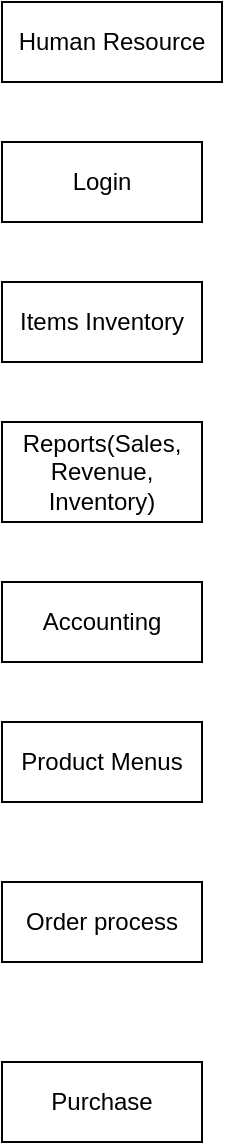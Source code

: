 <mxfile version="14.5.1" type="device" pages="3"><diagram id="jn1YizG9bdWuf0WPZqq0" name="High Level Overview"><mxGraphModel dx="1102" dy="642" grid="1" gridSize="10" guides="1" tooltips="1" connect="1" arrows="1" fold="1" page="1" pageScale="1" pageWidth="850" pageHeight="1100" math="0" shadow="0"><root><mxCell id="0"/><mxCell id="1" parent="0"/><mxCell id="S8T5l-J-ne9e-UQGdKeb-5" value="Login" style="whiteSpace=wrap;html=1;align=center;" parent="1" vertex="1"><mxGeometry x="30" y="100" width="100" height="40" as="geometry"/></mxCell><mxCell id="S8T5l-J-ne9e-UQGdKeb-7" value="Product Menus&lt;span style=&quot;color: rgba(0 , 0 , 0 , 0) ; font-family: monospace ; font-size: 0px&quot;&gt;%3CmxGraphModel%3E%3Croot%3E%3CmxCell%20id%3D%220%22%2F%3E%3CmxCell%20id%3D%221%22%20parent%3D%220%22%2F%3E%3CmxCell%20id%3D%222%22%20value%3D%22Entity%22%20style%3D%22whiteSpace%3Dwrap%3Bhtml%3D1%3Balign%3Dcenter%3B%22%20vertex%3D%221%22%20parent%3D%221%22%3E%3CmxGeometry%20x%3D%22160%22%20y%3D%2250%22%20width%3D%22100%22%20height%3D%2240%22%20as%3D%22geometry%22%2F%3E%3C%2FmxCell%3E%3C%2Froot%3E%3C%2FmxGraphModel%3E&lt;/span&gt;" style="whiteSpace=wrap;html=1;align=center;" parent="1" vertex="1"><mxGeometry x="30" y="390" width="100" height="40" as="geometry"/></mxCell><mxCell id="S8T5l-J-ne9e-UQGdKeb-8" value="Order process" style="whiteSpace=wrap;html=1;align=center;" parent="1" vertex="1"><mxGeometry x="30" y="470" width="100" height="40" as="geometry"/></mxCell><mxCell id="S8T5l-J-ne9e-UQGdKeb-9" value="Purchase" style="whiteSpace=wrap;html=1;align=center;" parent="1" vertex="1"><mxGeometry x="30" y="560" width="100" height="40" as="geometry"/></mxCell><mxCell id="S8T5l-J-ne9e-UQGdKeb-10" value="Items Inventory" style="whiteSpace=wrap;html=1;align=center;" parent="1" vertex="1"><mxGeometry x="30" y="170" width="100" height="40" as="geometry"/></mxCell><mxCell id="S8T5l-J-ne9e-UQGdKeb-12" value="Reports(Sales, Revenue, Inventory)" style="whiteSpace=wrap;html=1;align=center;" parent="1" vertex="1"><mxGeometry x="30" y="240" width="100" height="50" as="geometry"/></mxCell><mxCell id="S8T5l-J-ne9e-UQGdKeb-13" value="Accounting" style="whiteSpace=wrap;html=1;align=center;" parent="1" vertex="1"><mxGeometry x="30" y="320" width="100" height="40" as="geometry"/></mxCell><mxCell id="DGaHNpLO1GElxZMcoKy5-16" value="Human Resource" style="whiteSpace=wrap;html=1;align=center;" parent="1" vertex="1"><mxGeometry x="30" y="30" width="110" height="40" as="geometry"/></mxCell></root></mxGraphModel></diagram><diagram id="ZUBZuNWcGEbCnwZ9lhUk" name="Low Level Overview"><mxGraphModel dx="1102" dy="642" grid="1" gridSize="10" guides="1" tooltips="1" connect="1" arrows="1" fold="1" page="1" pageScale="1" pageWidth="850" pageHeight="1100" math="0" shadow="0"><root><mxCell id="EA78NRiFRMhk_gJgTgsy-0"/><mxCell id="EA78NRiFRMhk_gJgTgsy-1" parent="EA78NRiFRMhk_gJgTgsy-0"/><mxCell id="pHRF6N3uN4iNJU30HFQg-0" value="" style="rounded=1;absoluteArcSize=1;html=1;arcSize=10;" vertex="1" parent="EA78NRiFRMhk_gJgTgsy-1"><mxGeometry x="30" y="10" width="230" height="70" as="geometry"/></mxCell><mxCell id="pHRF6N3uN4iNJU30HFQg-1" value="Login" style="html=1;shape=mxgraph.er.anchor;whiteSpace=wrap;fontStyle=1" vertex="1" parent="pHRF6N3uN4iNJU30HFQg-0"><mxGeometry width="82.143" height="70" as="geometry"/></mxCell><mxCell id="pHRF6N3uN4iNJU30HFQg-2" value="Accounts" style="rounded=1;absoluteArcSize=1;html=1;arcSize=10;whiteSpace=wrap;points=[];strokeColor=inherit;fillColor=inherit;" vertex="1" parent="pHRF6N3uN4iNJU30HFQg-0"><mxGeometry x="75.141" y="3.5" width="64.222" height="63" as="geometry"/></mxCell><mxCell id="pHRF6N3uN4iNJU30HFQg-3" value="Dashboard" style="rounded=1;absoluteArcSize=1;html=1;arcSize=10;whiteSpace=wrap;points=[];strokeColor=inherit;fillColor=inherit;" vertex="1" parent="pHRF6N3uN4iNJU30HFQg-0"><mxGeometry x="151.818" y="3.5" width="73.182" height="63" as="geometry"/></mxCell><mxCell id="pHRF6N3uN4iNJU30HFQg-4" value="Purchase" style="whiteSpace=wrap;html=1;align=center;" vertex="1" parent="EA78NRiFRMhk_gJgTgsy-1"><mxGeometry x="30" y="477" width="100" height="40" as="geometry"/></mxCell><mxCell id="pHRF6N3uN4iNJU30HFQg-5" value="Items Inventory" style="whiteSpace=wrap;html=1;align=center;" vertex="1" parent="EA78NRiFRMhk_gJgTgsy-1"><mxGeometry x="30" y="110" width="100" height="40" as="geometry"/></mxCell><mxCell id="pHRF6N3uN4iNJU30HFQg-6" value="Reports(Sales, Revenue, Inventory)" style="whiteSpace=wrap;html=1;align=center;" vertex="1" parent="EA78NRiFRMhk_gJgTgsy-1"><mxGeometry x="30" y="188" width="100" height="50" as="geometry"/></mxCell><mxCell id="pHRF6N3uN4iNJU30HFQg-7" value="Accounting" style="whiteSpace=wrap;html=1;align=center;" vertex="1" parent="EA78NRiFRMhk_gJgTgsy-1"><mxGeometry x="30" y="260" width="100" height="40" as="geometry"/></mxCell><mxCell id="pHRF6N3uN4iNJU30HFQg-8" value="Product Menus&lt;span style=&quot;color: rgba(0 , 0 , 0 , 0) ; font-family: monospace ; font-size: 0px&quot;&gt;%3CmxGraphModel%3E%3Croot%3E%3CmxCell%20id%3D%220%22%2F%3E%3CmxCell%20id%3D%221%22%20parent%3D%220%22%2F%3E%3CmxCell%20id%3D%222%22%20value%3D%22Entity%22%20style%3D%22whiteSpace%3Dwrap%3Bhtml%3D1%3Balign%3Dcenter%3B%22%20vertex%3D%221%22%20parent%3D%221%22%3E%3CmxGeometry%20x%3D%22160%22%20y%3D%2250%22%20width%3D%22100%22%20height%3D%2240%22%20as%3D%22geometry%22%2F%3E%3C%2FmxCell%3E%3C%2Froot%3E%3C%2FmxGraphModel%3E&lt;/span&gt;" style="whiteSpace=wrap;html=1;align=center;" vertex="1" parent="EA78NRiFRMhk_gJgTgsy-1"><mxGeometry x="30" y="332" width="100" height="40" as="geometry"/></mxCell><mxCell id="pHRF6N3uN4iNJU30HFQg-9" value="Order process" style="whiteSpace=wrap;html=1;align=center;" vertex="1" parent="EA78NRiFRMhk_gJgTgsy-1"><mxGeometry x="30" y="403" width="100" height="40" as="geometry"/></mxCell></root></mxGraphModel></diagram><diagram id="7a1e5lQtnqBApd_w9UaG" name="Entities"><mxGraphModel dx="1102" dy="642" grid="1" gridSize="10" guides="1" tooltips="1" connect="1" arrows="1" fold="1" page="1" pageScale="1" pageWidth="850" pageHeight="1100" math="0" shadow="0"><root><mxCell id="OzVk_5EcfsxWHR-n0hSw-0"/><mxCell id="OzVk_5EcfsxWHR-n0hSw-1" parent="OzVk_5EcfsxWHR-n0hSw-0"/><mxCell id="OzVk_5EcfsxWHR-n0hSw-2" value="Accounts" style="swimlane;fontStyle=0;childLayout=stackLayout;horizontal=1;startSize=26;horizontalStack=0;resizeParent=1;resizeParentMax=0;resizeLast=0;collapsible=1;marginBottom=0;align=center;fontSize=14;" parent="OzVk_5EcfsxWHR-n0hSw-1" vertex="1"><mxGeometry x="210" y="70" width="160" height="206" as="geometry"/></mxCell><mxCell id="OzVk_5EcfsxWHR-n0hSw-3" value="AccountId" style="text;strokeColor=none;fillColor=none;spacingLeft=4;spacingRight=4;overflow=hidden;rotatable=0;points=[[0,0.5],[1,0.5]];portConstraint=eastwest;fontSize=12;" parent="OzVk_5EcfsxWHR-n0hSw-2" vertex="1"><mxGeometry y="26" width="160" height="30" as="geometry"/></mxCell><mxCell id="OzVk_5EcfsxWHR-n0hSw-4" value="EmployeeId" style="text;strokeColor=none;fillColor=none;spacingLeft=4;spacingRight=4;overflow=hidden;rotatable=0;points=[[0,0.5],[1,0.5]];portConstraint=eastwest;fontSize=12;" parent="OzVk_5EcfsxWHR-n0hSw-2" vertex="1"><mxGeometry y="56" width="160" height="30" as="geometry"/></mxCell><mxCell id="OzVk_5EcfsxWHR-n0hSw-6" value="Username" style="text;strokeColor=none;fillColor=none;spacingLeft=4;spacingRight=4;overflow=hidden;rotatable=0;points=[[0,0.5],[1,0.5]];portConstraint=eastwest;fontSize=12;" parent="OzVk_5EcfsxWHR-n0hSw-2" vertex="1"><mxGeometry y="86" width="160" height="30" as="geometry"/></mxCell><mxCell id="OzVk_5EcfsxWHR-n0hSw-7" value="Password" style="text;strokeColor=none;fillColor=none;spacingLeft=4;spacingRight=4;overflow=hidden;rotatable=0;points=[[0,0.5],[1,0.5]];portConstraint=eastwest;fontSize=12;" parent="OzVk_5EcfsxWHR-n0hSw-2" vertex="1"><mxGeometry y="116" width="160" height="30" as="geometry"/></mxCell><mxCell id="OzVk_5EcfsxWHR-n0hSw-32" value="TypeId" style="text;strokeColor=none;fillColor=none;spacingLeft=4;spacingRight=4;overflow=hidden;rotatable=0;points=[[0,0.5],[1,0.5]];portConstraint=eastwest;fontSize=12;" parent="OzVk_5EcfsxWHR-n0hSw-2" vertex="1"><mxGeometry y="146" width="160" height="30" as="geometry"/></mxCell><mxCell id="OzVk_5EcfsxWHR-n0hSw-9" value="DateCreated" style="text;strokeColor=none;fillColor=none;spacingLeft=4;spacingRight=4;overflow=hidden;rotatable=0;points=[[0,0.5],[1,0.5]];portConstraint=eastwest;fontSize=12;" parent="OzVk_5EcfsxWHR-n0hSw-2" vertex="1"><mxGeometry y="176" width="160" height="30" as="geometry"/></mxCell><mxCell id="OzVk_5EcfsxWHR-n0hSw-17" value="Dashboard" style="swimlane;fontStyle=0;childLayout=stackLayout;horizontal=1;startSize=26;horizontalStack=0;resizeParent=1;resizeParentMax=0;resizeLast=0;collapsible=1;marginBottom=0;align=center;fontSize=14;" parent="OzVk_5EcfsxWHR-n0hSw-1" vertex="1"><mxGeometry x="425" y="70" width="160" height="116" as="geometry"/></mxCell><mxCell id="OzVk_5EcfsxWHR-n0hSw-18" value="Item 1" style="text;strokeColor=none;fillColor=none;spacingLeft=4;spacingRight=4;overflow=hidden;rotatable=0;points=[[0,0.5],[1,0.5]];portConstraint=eastwest;fontSize=12;" parent="OzVk_5EcfsxWHR-n0hSw-17" vertex="1"><mxGeometry y="26" width="160" height="30" as="geometry"/></mxCell><mxCell id="OzVk_5EcfsxWHR-n0hSw-19" value="Item 2" style="text;strokeColor=none;fillColor=none;spacingLeft=4;spacingRight=4;overflow=hidden;rotatable=0;points=[[0,0.5],[1,0.5]];portConstraint=eastwest;fontSize=12;" parent="OzVk_5EcfsxWHR-n0hSw-17" vertex="1"><mxGeometry y="56" width="160" height="30" as="geometry"/></mxCell><mxCell id="OzVk_5EcfsxWHR-n0hSw-20" value="Item 3" style="text;strokeColor=none;fillColor=none;spacingLeft=4;spacingRight=4;overflow=hidden;rotatable=0;points=[[0,0.5],[1,0.5]];portConstraint=eastwest;fontSize=12;" parent="OzVk_5EcfsxWHR-n0hSw-17" vertex="1"><mxGeometry y="86" width="160" height="30" as="geometry"/></mxCell><mxCell id="OzVk_5EcfsxWHR-n0hSw-21" value="History" style="swimlane;fontStyle=0;childLayout=stackLayout;horizontal=1;startSize=26;horizontalStack=0;resizeParent=1;resizeParentMax=0;resizeLast=0;collapsible=1;marginBottom=0;align=center;fontSize=14;" parent="OzVk_5EcfsxWHR-n0hSw-1" vertex="1"><mxGeometry x="210" y="290" width="160" height="206" as="geometry"/></mxCell><mxCell id="OzVk_5EcfsxWHR-n0hSw-22" value="HistoryId" style="text;strokeColor=none;fillColor=none;spacingLeft=4;spacingRight=4;overflow=hidden;rotatable=0;points=[[0,0.5],[1,0.5]];portConstraint=eastwest;fontSize=12;" parent="OzVk_5EcfsxWHR-n0hSw-21" vertex="1"><mxGeometry y="26" width="160" height="30" as="geometry"/></mxCell><mxCell id="OzVk_5EcfsxWHR-n0hSw-23" value="AccountId" style="text;strokeColor=none;fillColor=none;spacingLeft=4;spacingRight=4;overflow=hidden;rotatable=0;points=[[0,0.5],[1,0.5]];portConstraint=eastwest;fontSize=12;" parent="OzVk_5EcfsxWHR-n0hSw-21" vertex="1"><mxGeometry y="56" width="160" height="30" as="geometry"/></mxCell><mxCell id="OzVk_5EcfsxWHR-n0hSw-30" value="Username" style="text;strokeColor=none;fillColor=none;spacingLeft=4;spacingRight=4;overflow=hidden;rotatable=0;points=[[0,0.5],[1,0.5]];portConstraint=eastwest;fontSize=12;" parent="OzVk_5EcfsxWHR-n0hSw-21" vertex="1"><mxGeometry y="86" width="160" height="30" as="geometry"/></mxCell><mxCell id="OzVk_5EcfsxWHR-n0hSw-29" value="Password" style="text;strokeColor=none;fillColor=none;spacingLeft=4;spacingRight=4;overflow=hidden;rotatable=0;points=[[0,0.5],[1,0.5]];portConstraint=eastwest;fontSize=12;" parent="OzVk_5EcfsxWHR-n0hSw-21" vertex="1"><mxGeometry y="116" width="160" height="30" as="geometry"/></mxCell><mxCell id="OzVk_5EcfsxWHR-n0hSw-31" value="TypeId" style="text;strokeColor=none;fillColor=none;spacingLeft=4;spacingRight=4;overflow=hidden;rotatable=0;points=[[0,0.5],[1,0.5]];portConstraint=eastwest;fontSize=12;" parent="OzVk_5EcfsxWHR-n0hSw-21" vertex="1"><mxGeometry y="146" width="160" height="30" as="geometry"/></mxCell><mxCell id="OzVk_5EcfsxWHR-n0hSw-24" value="DateChanged" style="text;strokeColor=none;fillColor=none;spacingLeft=4;spacingRight=4;overflow=hidden;rotatable=0;points=[[0,0.5],[1,0.5]];portConstraint=eastwest;fontSize=12;" parent="OzVk_5EcfsxWHR-n0hSw-21" vertex="1"><mxGeometry y="176" width="160" height="30" as="geometry"/></mxCell><mxCell id="OzVk_5EcfsxWHR-n0hSw-25" value="Types" style="swimlane;fontStyle=0;childLayout=stackLayout;horizontal=1;startSize=26;horizontalStack=0;resizeParent=1;resizeParentMax=0;resizeLast=0;collapsible=1;marginBottom=0;align=center;fontSize=14;" parent="OzVk_5EcfsxWHR-n0hSw-1" vertex="1"><mxGeometry x="425" y="290" width="160" height="86" as="geometry"/></mxCell><mxCell id="OzVk_5EcfsxWHR-n0hSw-26" value="TypeId" style="text;strokeColor=none;fillColor=none;spacingLeft=4;spacingRight=4;overflow=hidden;rotatable=0;points=[[0,0.5],[1,0.5]];portConstraint=eastwest;fontSize=12;" parent="OzVk_5EcfsxWHR-n0hSw-25" vertex="1"><mxGeometry y="26" width="160" height="30" as="geometry"/></mxCell><mxCell id="OzVk_5EcfsxWHR-n0hSw-27" value="Type" style="text;strokeColor=none;fillColor=none;spacingLeft=4;spacingRight=4;overflow=hidden;rotatable=0;points=[[0,0.5],[1,0.5]];portConstraint=eastwest;fontSize=12;" parent="OzVk_5EcfsxWHR-n0hSw-25" vertex="1"><mxGeometry y="56" width="160" height="30" as="geometry"/></mxCell></root></mxGraphModel></diagram></mxfile>